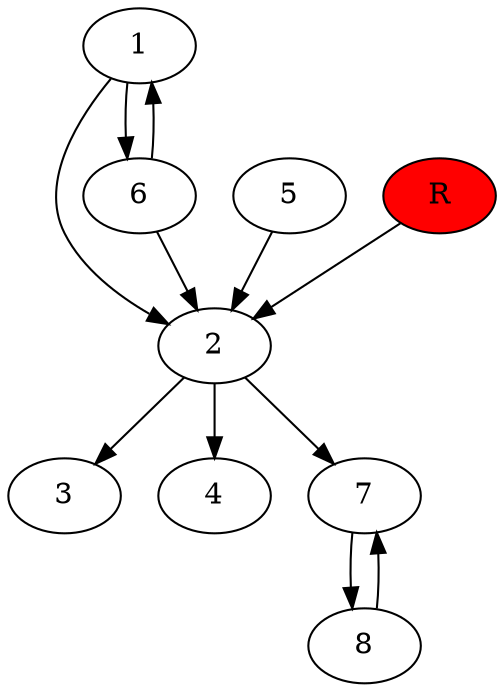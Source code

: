 digraph prb12871 {
	1
	2
	3
	4
	5
	6
	7
	8
	R [fillcolor="#ff0000" style=filled]
	1 -> 2
	1 -> 6
	2 -> 3
	2 -> 4
	2 -> 7
	5 -> 2
	6 -> 1
	6 -> 2
	7 -> 8
	8 -> 7
	R -> 2
}
